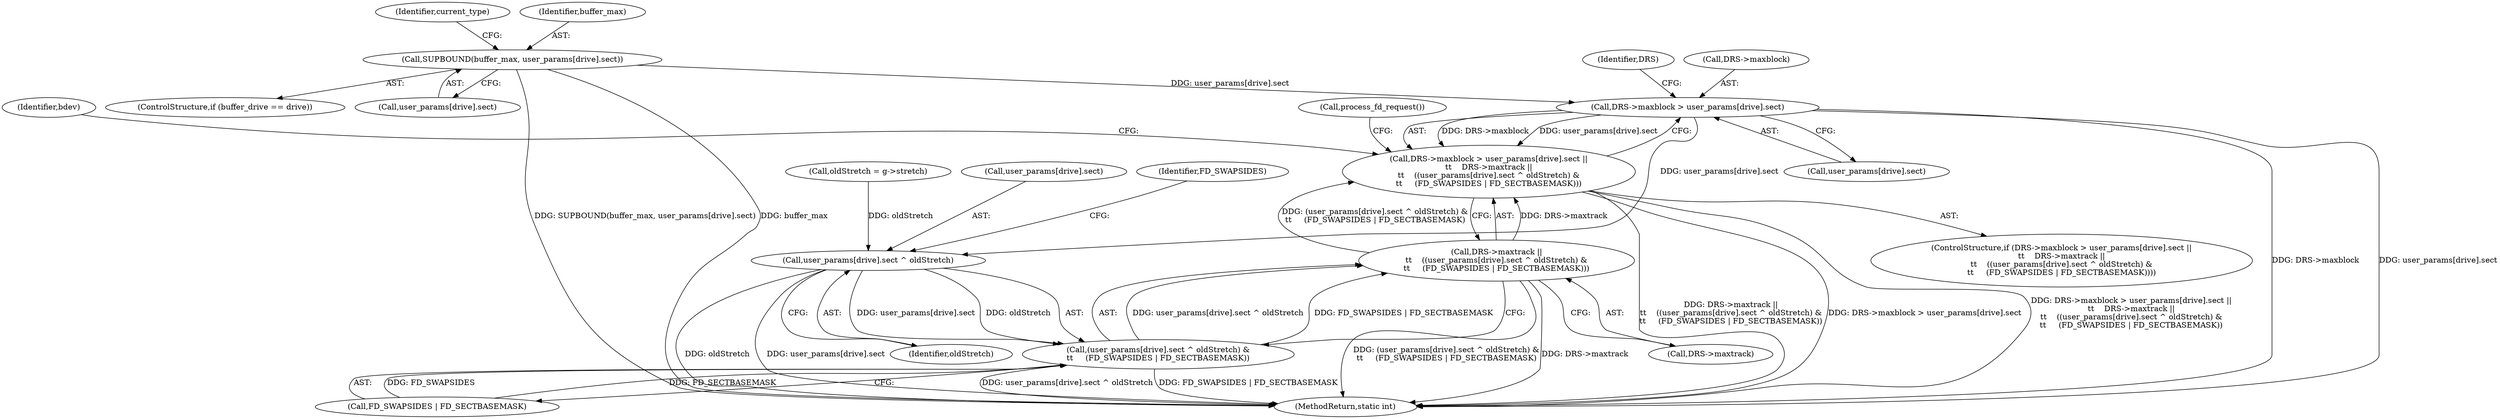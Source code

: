 digraph "0_linux_f3554aeb991214cbfafd17d55e2bfddb50282e32@array" {
"1000356" [label="(Call,DRS->maxblock > user_params[drive].sect)"];
"1000314" [label="(Call,SUPBOUND(buffer_max, user_params[drive].sect))"];
"1000355" [label="(Call,DRS->maxblock > user_params[drive].sect ||\n\t\t    DRS->maxtrack ||\n\t\t    ((user_params[drive].sect ^ oldStretch) &\n\t\t     (FD_SWAPSIDES | FD_SECTBASEMASK)))"];
"1000370" [label="(Call,user_params[drive].sect ^ oldStretch)"];
"1000369" [label="(Call,(user_params[drive].sect ^ oldStretch) &\n\t\t     (FD_SWAPSIDES | FD_SECTBASEMASK))"];
"1000365" [label="(Call,DRS->maxtrack ||\n\t\t    ((user_params[drive].sect ^ oldStretch) &\n\t\t     (FD_SWAPSIDES | FD_SECTBASEMASK)))"];
"1000367" [label="(Identifier,DRS)"];
"1000386" [label="(MethodReturn,static int)"];
"1000314" [label="(Call,SUPBOUND(buffer_max, user_params[drive].sect))"];
"1000369" [label="(Call,(user_params[drive].sect ^ oldStretch) &\n\t\t     (FD_SWAPSIDES | FD_SECTBASEMASK))"];
"1000310" [label="(ControlStructure,if (buffer_drive == drive))"];
"1000323" [label="(Identifier,current_type)"];
"1000381" [label="(Identifier,bdev)"];
"1000356" [label="(Call,DRS->maxblock > user_params[drive].sect)"];
"1000366" [label="(Call,DRS->maxtrack)"];
"1000371" [label="(Call,user_params[drive].sect)"];
"1000315" [label="(Identifier,buffer_max)"];
"1000378" [label="(Identifier,FD_SWAPSIDES)"];
"1000370" [label="(Call,user_params[drive].sect ^ oldStretch)"];
"1000354" [label="(ControlStructure,if (DRS->maxblock > user_params[drive].sect ||\n\t\t    DRS->maxtrack ||\n\t\t    ((user_params[drive].sect ^ oldStretch) &\n\t\t     (FD_SWAPSIDES | FD_SECTBASEMASK))))"];
"1000355" [label="(Call,DRS->maxblock > user_params[drive].sect ||\n\t\t    DRS->maxtrack ||\n\t\t    ((user_params[drive].sect ^ oldStretch) &\n\t\t     (FD_SWAPSIDES | FD_SECTBASEMASK)))"];
"1000299" [label="(Call,oldStretch = g->stretch)"];
"1000383" [label="(Call,process_fd_request())"];
"1000376" [label="(Identifier,oldStretch)"];
"1000365" [label="(Call,DRS->maxtrack ||\n\t\t    ((user_params[drive].sect ^ oldStretch) &\n\t\t     (FD_SWAPSIDES | FD_SECTBASEMASK)))"];
"1000377" [label="(Call,FD_SWAPSIDES | FD_SECTBASEMASK)"];
"1000360" [label="(Call,user_params[drive].sect)"];
"1000316" [label="(Call,user_params[drive].sect)"];
"1000357" [label="(Call,DRS->maxblock)"];
"1000356" -> "1000355"  [label="AST: "];
"1000356" -> "1000360"  [label="CFG: "];
"1000357" -> "1000356"  [label="AST: "];
"1000360" -> "1000356"  [label="AST: "];
"1000367" -> "1000356"  [label="CFG: "];
"1000355" -> "1000356"  [label="CFG: "];
"1000356" -> "1000386"  [label="DDG: DRS->maxblock"];
"1000356" -> "1000386"  [label="DDG: user_params[drive].sect"];
"1000356" -> "1000355"  [label="DDG: DRS->maxblock"];
"1000356" -> "1000355"  [label="DDG: user_params[drive].sect"];
"1000314" -> "1000356"  [label="DDG: user_params[drive].sect"];
"1000356" -> "1000370"  [label="DDG: user_params[drive].sect"];
"1000314" -> "1000310"  [label="AST: "];
"1000314" -> "1000316"  [label="CFG: "];
"1000315" -> "1000314"  [label="AST: "];
"1000316" -> "1000314"  [label="AST: "];
"1000323" -> "1000314"  [label="CFG: "];
"1000314" -> "1000386"  [label="DDG: buffer_max"];
"1000314" -> "1000386"  [label="DDG: SUPBOUND(buffer_max, user_params[drive].sect)"];
"1000355" -> "1000354"  [label="AST: "];
"1000355" -> "1000365"  [label="CFG: "];
"1000365" -> "1000355"  [label="AST: "];
"1000381" -> "1000355"  [label="CFG: "];
"1000383" -> "1000355"  [label="CFG: "];
"1000355" -> "1000386"  [label="DDG: DRS->maxtrack ||\n\t\t    ((user_params[drive].sect ^ oldStretch) &\n\t\t     (FD_SWAPSIDES | FD_SECTBASEMASK))"];
"1000355" -> "1000386"  [label="DDG: DRS->maxblock > user_params[drive].sect"];
"1000355" -> "1000386"  [label="DDG: DRS->maxblock > user_params[drive].sect ||\n\t\t    DRS->maxtrack ||\n\t\t    ((user_params[drive].sect ^ oldStretch) &\n\t\t     (FD_SWAPSIDES | FD_SECTBASEMASK))"];
"1000365" -> "1000355"  [label="DDG: DRS->maxtrack"];
"1000365" -> "1000355"  [label="DDG: (user_params[drive].sect ^ oldStretch) &\n\t\t     (FD_SWAPSIDES | FD_SECTBASEMASK)"];
"1000370" -> "1000369"  [label="AST: "];
"1000370" -> "1000376"  [label="CFG: "];
"1000371" -> "1000370"  [label="AST: "];
"1000376" -> "1000370"  [label="AST: "];
"1000378" -> "1000370"  [label="CFG: "];
"1000370" -> "1000386"  [label="DDG: oldStretch"];
"1000370" -> "1000386"  [label="DDG: user_params[drive].sect"];
"1000370" -> "1000369"  [label="DDG: user_params[drive].sect"];
"1000370" -> "1000369"  [label="DDG: oldStretch"];
"1000299" -> "1000370"  [label="DDG: oldStretch"];
"1000369" -> "1000365"  [label="AST: "];
"1000369" -> "1000377"  [label="CFG: "];
"1000377" -> "1000369"  [label="AST: "];
"1000365" -> "1000369"  [label="CFG: "];
"1000369" -> "1000386"  [label="DDG: FD_SWAPSIDES | FD_SECTBASEMASK"];
"1000369" -> "1000386"  [label="DDG: user_params[drive].sect ^ oldStretch"];
"1000369" -> "1000365"  [label="DDG: user_params[drive].sect ^ oldStretch"];
"1000369" -> "1000365"  [label="DDG: FD_SWAPSIDES | FD_SECTBASEMASK"];
"1000377" -> "1000369"  [label="DDG: FD_SWAPSIDES"];
"1000377" -> "1000369"  [label="DDG: FD_SECTBASEMASK"];
"1000365" -> "1000366"  [label="CFG: "];
"1000366" -> "1000365"  [label="AST: "];
"1000365" -> "1000386"  [label="DDG: (user_params[drive].sect ^ oldStretch) &\n\t\t     (FD_SWAPSIDES | FD_SECTBASEMASK)"];
"1000365" -> "1000386"  [label="DDG: DRS->maxtrack"];
}
